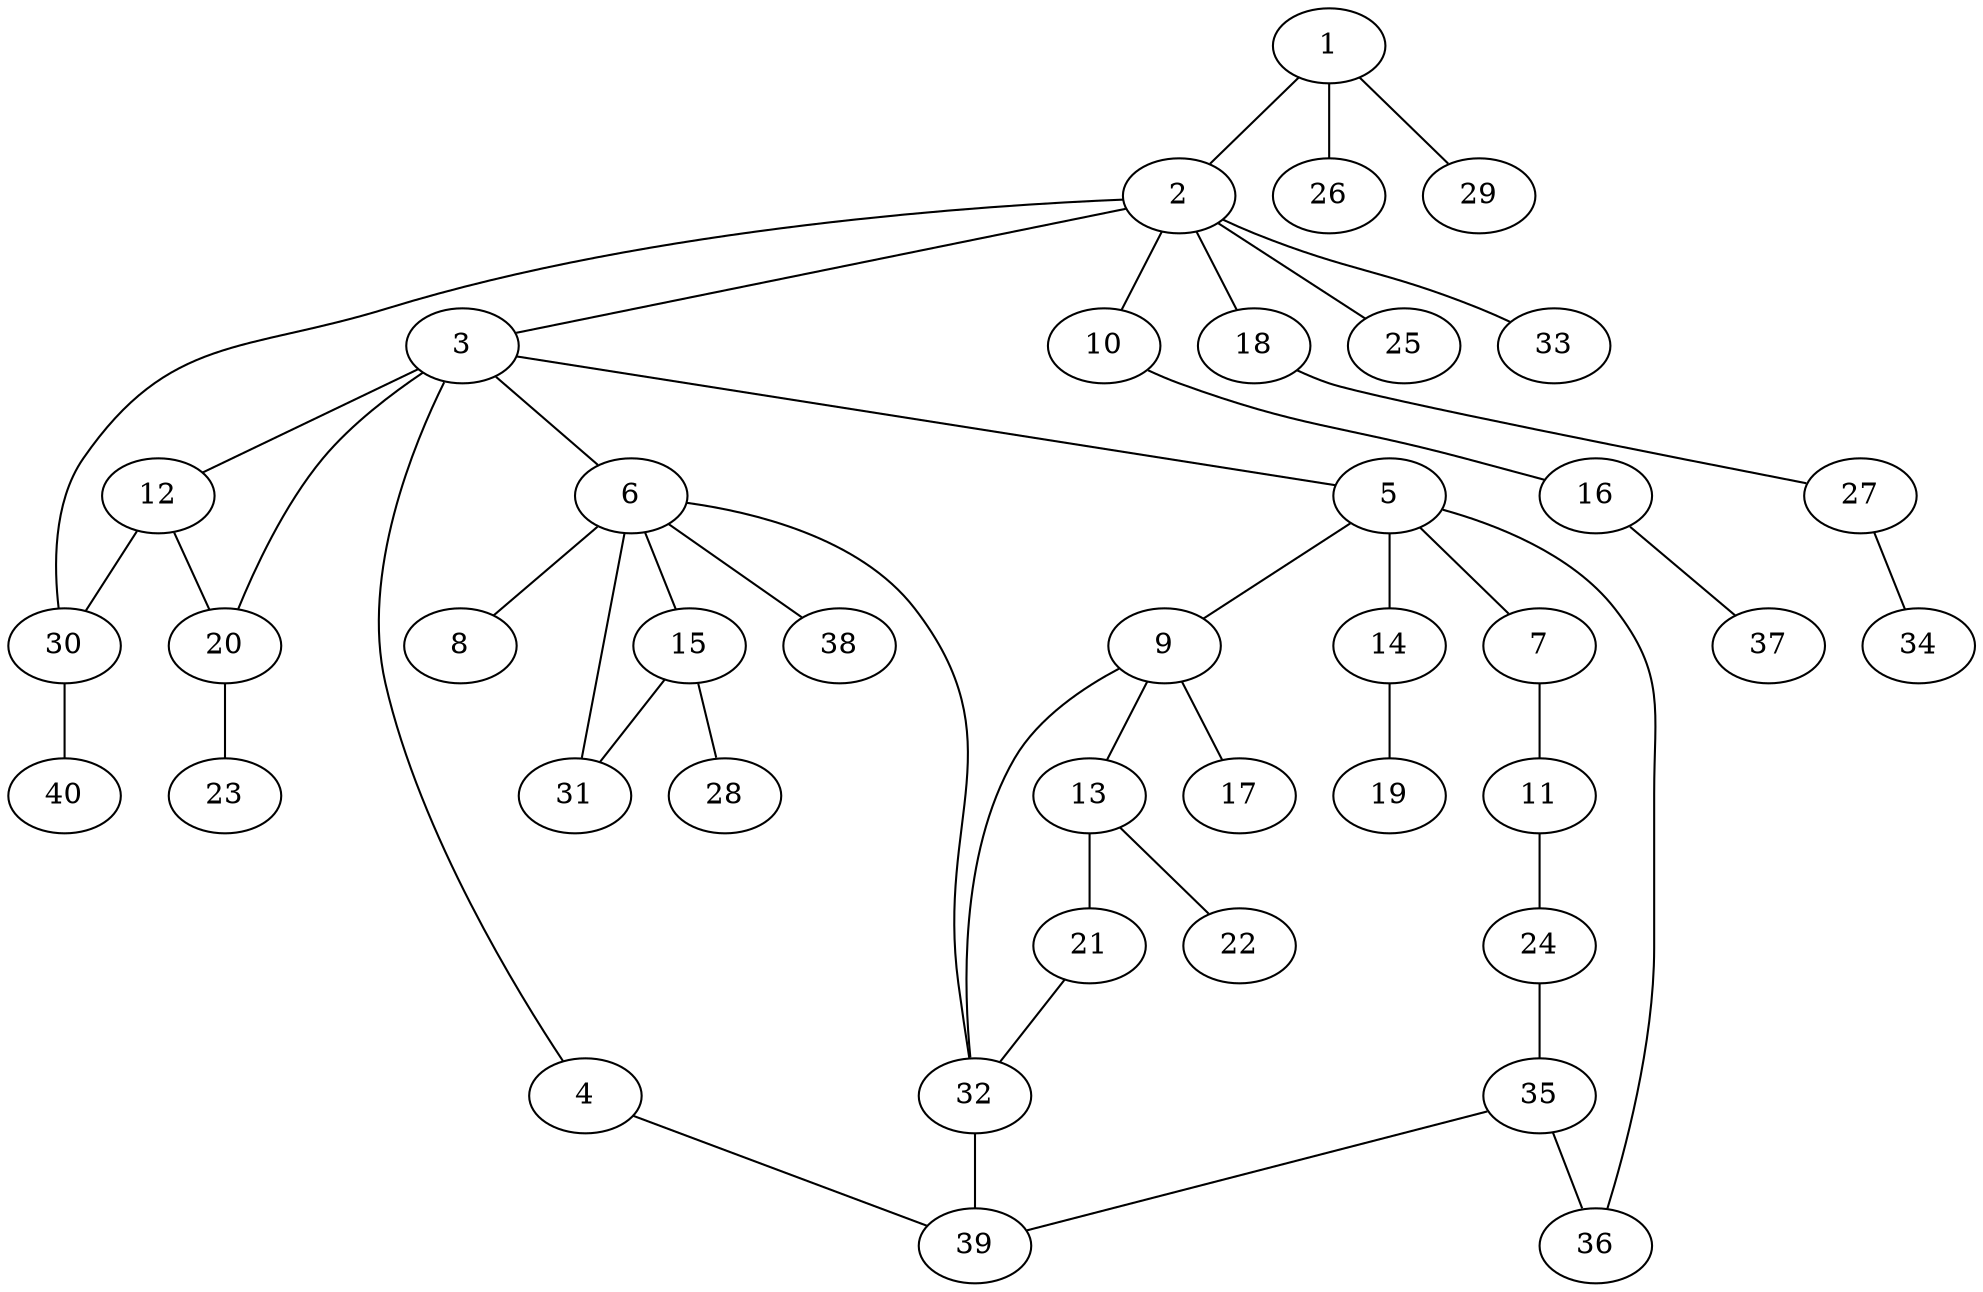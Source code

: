 graph graphname {1--2
1--26
1--29
2--3
2--10
2--18
2--25
2--30
2--33
3--4
3--5
3--6
3--12
3--20
4--39
5--7
5--9
5--14
5--36
6--8
6--15
6--31
6--32
6--38
7--11
9--13
9--17
9--32
10--16
11--24
12--20
12--30
13--21
13--22
14--19
15--28
15--31
16--37
18--27
20--23
21--32
24--35
27--34
30--40
32--39
35--36
35--39
}